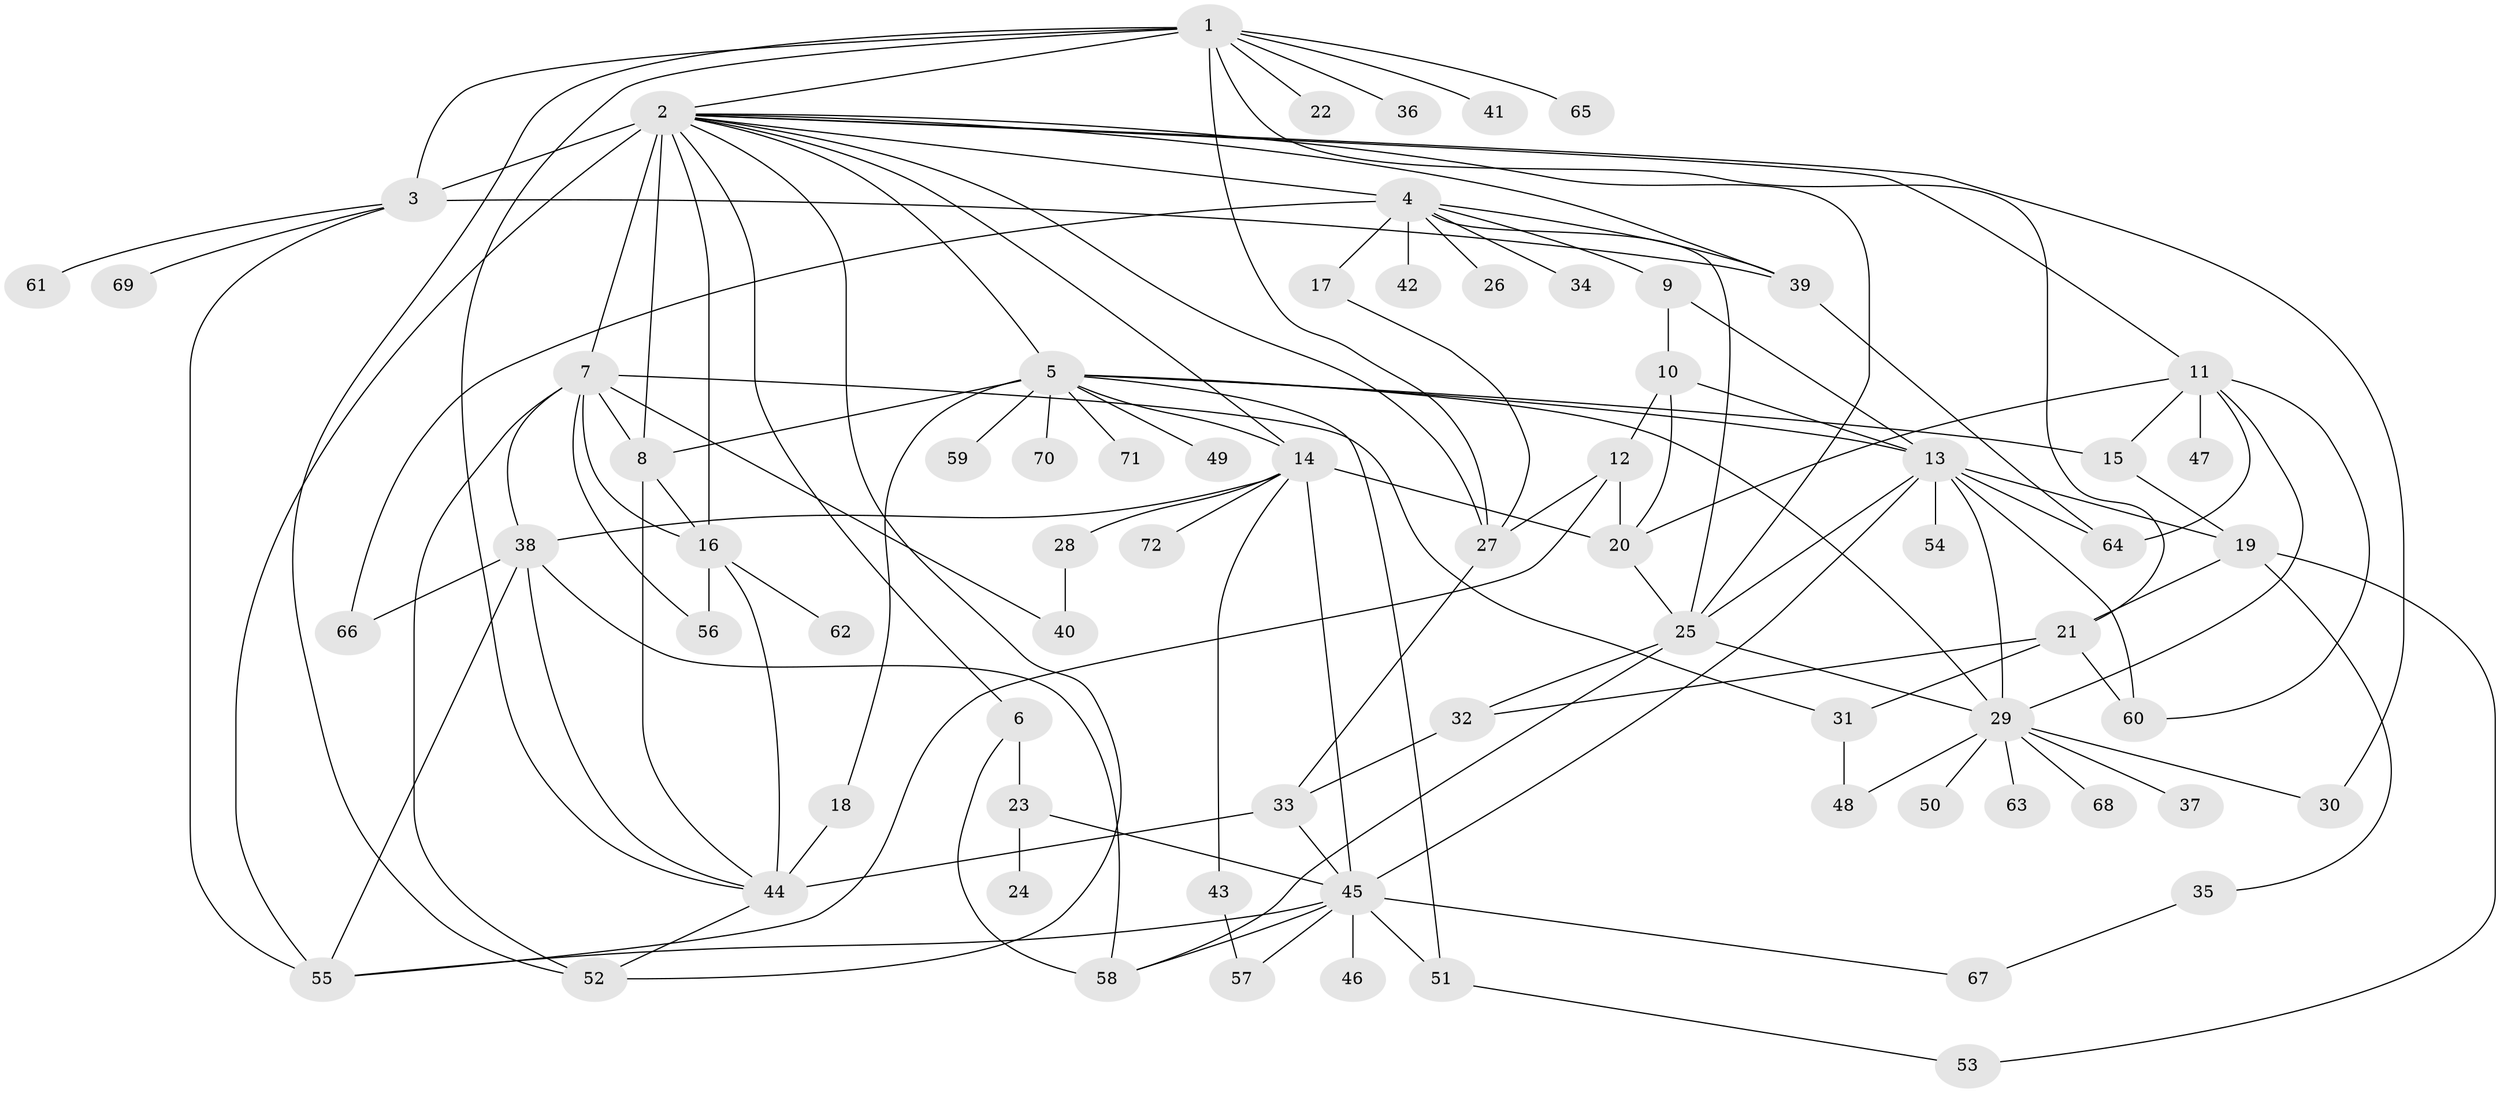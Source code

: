 // original degree distribution, {12: 0.013888888888888888, 32: 0.006944444444444444, 1: 0.4236111111111111, 2: 0.22916666666666666, 14: 0.013888888888888888, 4: 0.09027777777777778, 7: 0.020833333333333332, 6: 0.04861111111111111, 10: 0.013888888888888888, 8: 0.013888888888888888, 11: 0.006944444444444444, 3: 0.09722222222222222, 5: 0.020833333333333332}
// Generated by graph-tools (version 1.1) at 2025/50/03/04/25 22:50:14]
// undirected, 72 vertices, 131 edges
graph export_dot {
  node [color=gray90,style=filled];
  1;
  2;
  3;
  4;
  5;
  6;
  7;
  8;
  9;
  10;
  11;
  12;
  13;
  14;
  15;
  16;
  17;
  18;
  19;
  20;
  21;
  22;
  23;
  24;
  25;
  26;
  27;
  28;
  29;
  30;
  31;
  32;
  33;
  34;
  35;
  36;
  37;
  38;
  39;
  40;
  41;
  42;
  43;
  44;
  45;
  46;
  47;
  48;
  49;
  50;
  51;
  52;
  53;
  54;
  55;
  56;
  57;
  58;
  59;
  60;
  61;
  62;
  63;
  64;
  65;
  66;
  67;
  68;
  69;
  70;
  71;
  72;
  1 -- 2 [weight=1.0];
  1 -- 3 [weight=2.0];
  1 -- 21 [weight=1.0];
  1 -- 22 [weight=1.0];
  1 -- 27 [weight=1.0];
  1 -- 36 [weight=1.0];
  1 -- 41 [weight=1.0];
  1 -- 44 [weight=1.0];
  1 -- 52 [weight=1.0];
  1 -- 65 [weight=1.0];
  2 -- 3 [weight=12.0];
  2 -- 4 [weight=2.0];
  2 -- 5 [weight=1.0];
  2 -- 6 [weight=1.0];
  2 -- 7 [weight=1.0];
  2 -- 8 [weight=1.0];
  2 -- 11 [weight=1.0];
  2 -- 14 [weight=1.0];
  2 -- 16 [weight=2.0];
  2 -- 25 [weight=1.0];
  2 -- 27 [weight=1.0];
  2 -- 30 [weight=1.0];
  2 -- 39 [weight=1.0];
  2 -- 52 [weight=1.0];
  2 -- 55 [weight=1.0];
  3 -- 39 [weight=1.0];
  3 -- 55 [weight=1.0];
  3 -- 61 [weight=1.0];
  3 -- 69 [weight=1.0];
  4 -- 9 [weight=1.0];
  4 -- 17 [weight=2.0];
  4 -- 25 [weight=1.0];
  4 -- 26 [weight=1.0];
  4 -- 34 [weight=1.0];
  4 -- 39 [weight=1.0];
  4 -- 42 [weight=1.0];
  4 -- 66 [weight=1.0];
  5 -- 8 [weight=2.0];
  5 -- 13 [weight=1.0];
  5 -- 14 [weight=1.0];
  5 -- 15 [weight=1.0];
  5 -- 18 [weight=1.0];
  5 -- 29 [weight=1.0];
  5 -- 49 [weight=1.0];
  5 -- 51 [weight=1.0];
  5 -- 59 [weight=1.0];
  5 -- 70 [weight=1.0];
  5 -- 71 [weight=1.0];
  6 -- 23 [weight=1.0];
  6 -- 58 [weight=1.0];
  7 -- 8 [weight=1.0];
  7 -- 16 [weight=1.0];
  7 -- 31 [weight=1.0];
  7 -- 38 [weight=1.0];
  7 -- 40 [weight=1.0];
  7 -- 52 [weight=1.0];
  7 -- 56 [weight=1.0];
  8 -- 16 [weight=1.0];
  8 -- 44 [weight=1.0];
  9 -- 10 [weight=1.0];
  9 -- 13 [weight=1.0];
  10 -- 12 [weight=2.0];
  10 -- 13 [weight=3.0];
  10 -- 20 [weight=1.0];
  11 -- 15 [weight=1.0];
  11 -- 20 [weight=1.0];
  11 -- 29 [weight=1.0];
  11 -- 47 [weight=1.0];
  11 -- 60 [weight=1.0];
  11 -- 64 [weight=1.0];
  12 -- 20 [weight=1.0];
  12 -- 27 [weight=1.0];
  12 -- 55 [weight=1.0];
  13 -- 19 [weight=1.0];
  13 -- 25 [weight=1.0];
  13 -- 29 [weight=2.0];
  13 -- 45 [weight=1.0];
  13 -- 54 [weight=1.0];
  13 -- 60 [weight=1.0];
  13 -- 64 [weight=1.0];
  14 -- 20 [weight=1.0];
  14 -- 28 [weight=1.0];
  14 -- 38 [weight=1.0];
  14 -- 43 [weight=1.0];
  14 -- 45 [weight=1.0];
  14 -- 72 [weight=1.0];
  15 -- 19 [weight=1.0];
  16 -- 44 [weight=1.0];
  16 -- 56 [weight=1.0];
  16 -- 62 [weight=1.0];
  17 -- 27 [weight=1.0];
  18 -- 44 [weight=3.0];
  19 -- 21 [weight=1.0];
  19 -- 35 [weight=1.0];
  19 -- 53 [weight=1.0];
  20 -- 25 [weight=1.0];
  21 -- 31 [weight=1.0];
  21 -- 32 [weight=1.0];
  21 -- 60 [weight=1.0];
  23 -- 24 [weight=1.0];
  23 -- 45 [weight=1.0];
  25 -- 29 [weight=1.0];
  25 -- 32 [weight=1.0];
  25 -- 58 [weight=1.0];
  27 -- 33 [weight=1.0];
  28 -- 40 [weight=1.0];
  29 -- 30 [weight=1.0];
  29 -- 37 [weight=1.0];
  29 -- 48 [weight=1.0];
  29 -- 50 [weight=1.0];
  29 -- 63 [weight=1.0];
  29 -- 68 [weight=1.0];
  31 -- 48 [weight=2.0];
  32 -- 33 [weight=1.0];
  33 -- 44 [weight=1.0];
  33 -- 45 [weight=1.0];
  35 -- 67 [weight=1.0];
  38 -- 44 [weight=1.0];
  38 -- 55 [weight=1.0];
  38 -- 58 [weight=1.0];
  38 -- 66 [weight=1.0];
  39 -- 64 [weight=1.0];
  43 -- 57 [weight=1.0];
  44 -- 52 [weight=1.0];
  45 -- 46 [weight=1.0];
  45 -- 51 [weight=1.0];
  45 -- 55 [weight=1.0];
  45 -- 57 [weight=1.0];
  45 -- 58 [weight=1.0];
  45 -- 67 [weight=1.0];
  51 -- 53 [weight=1.0];
}

